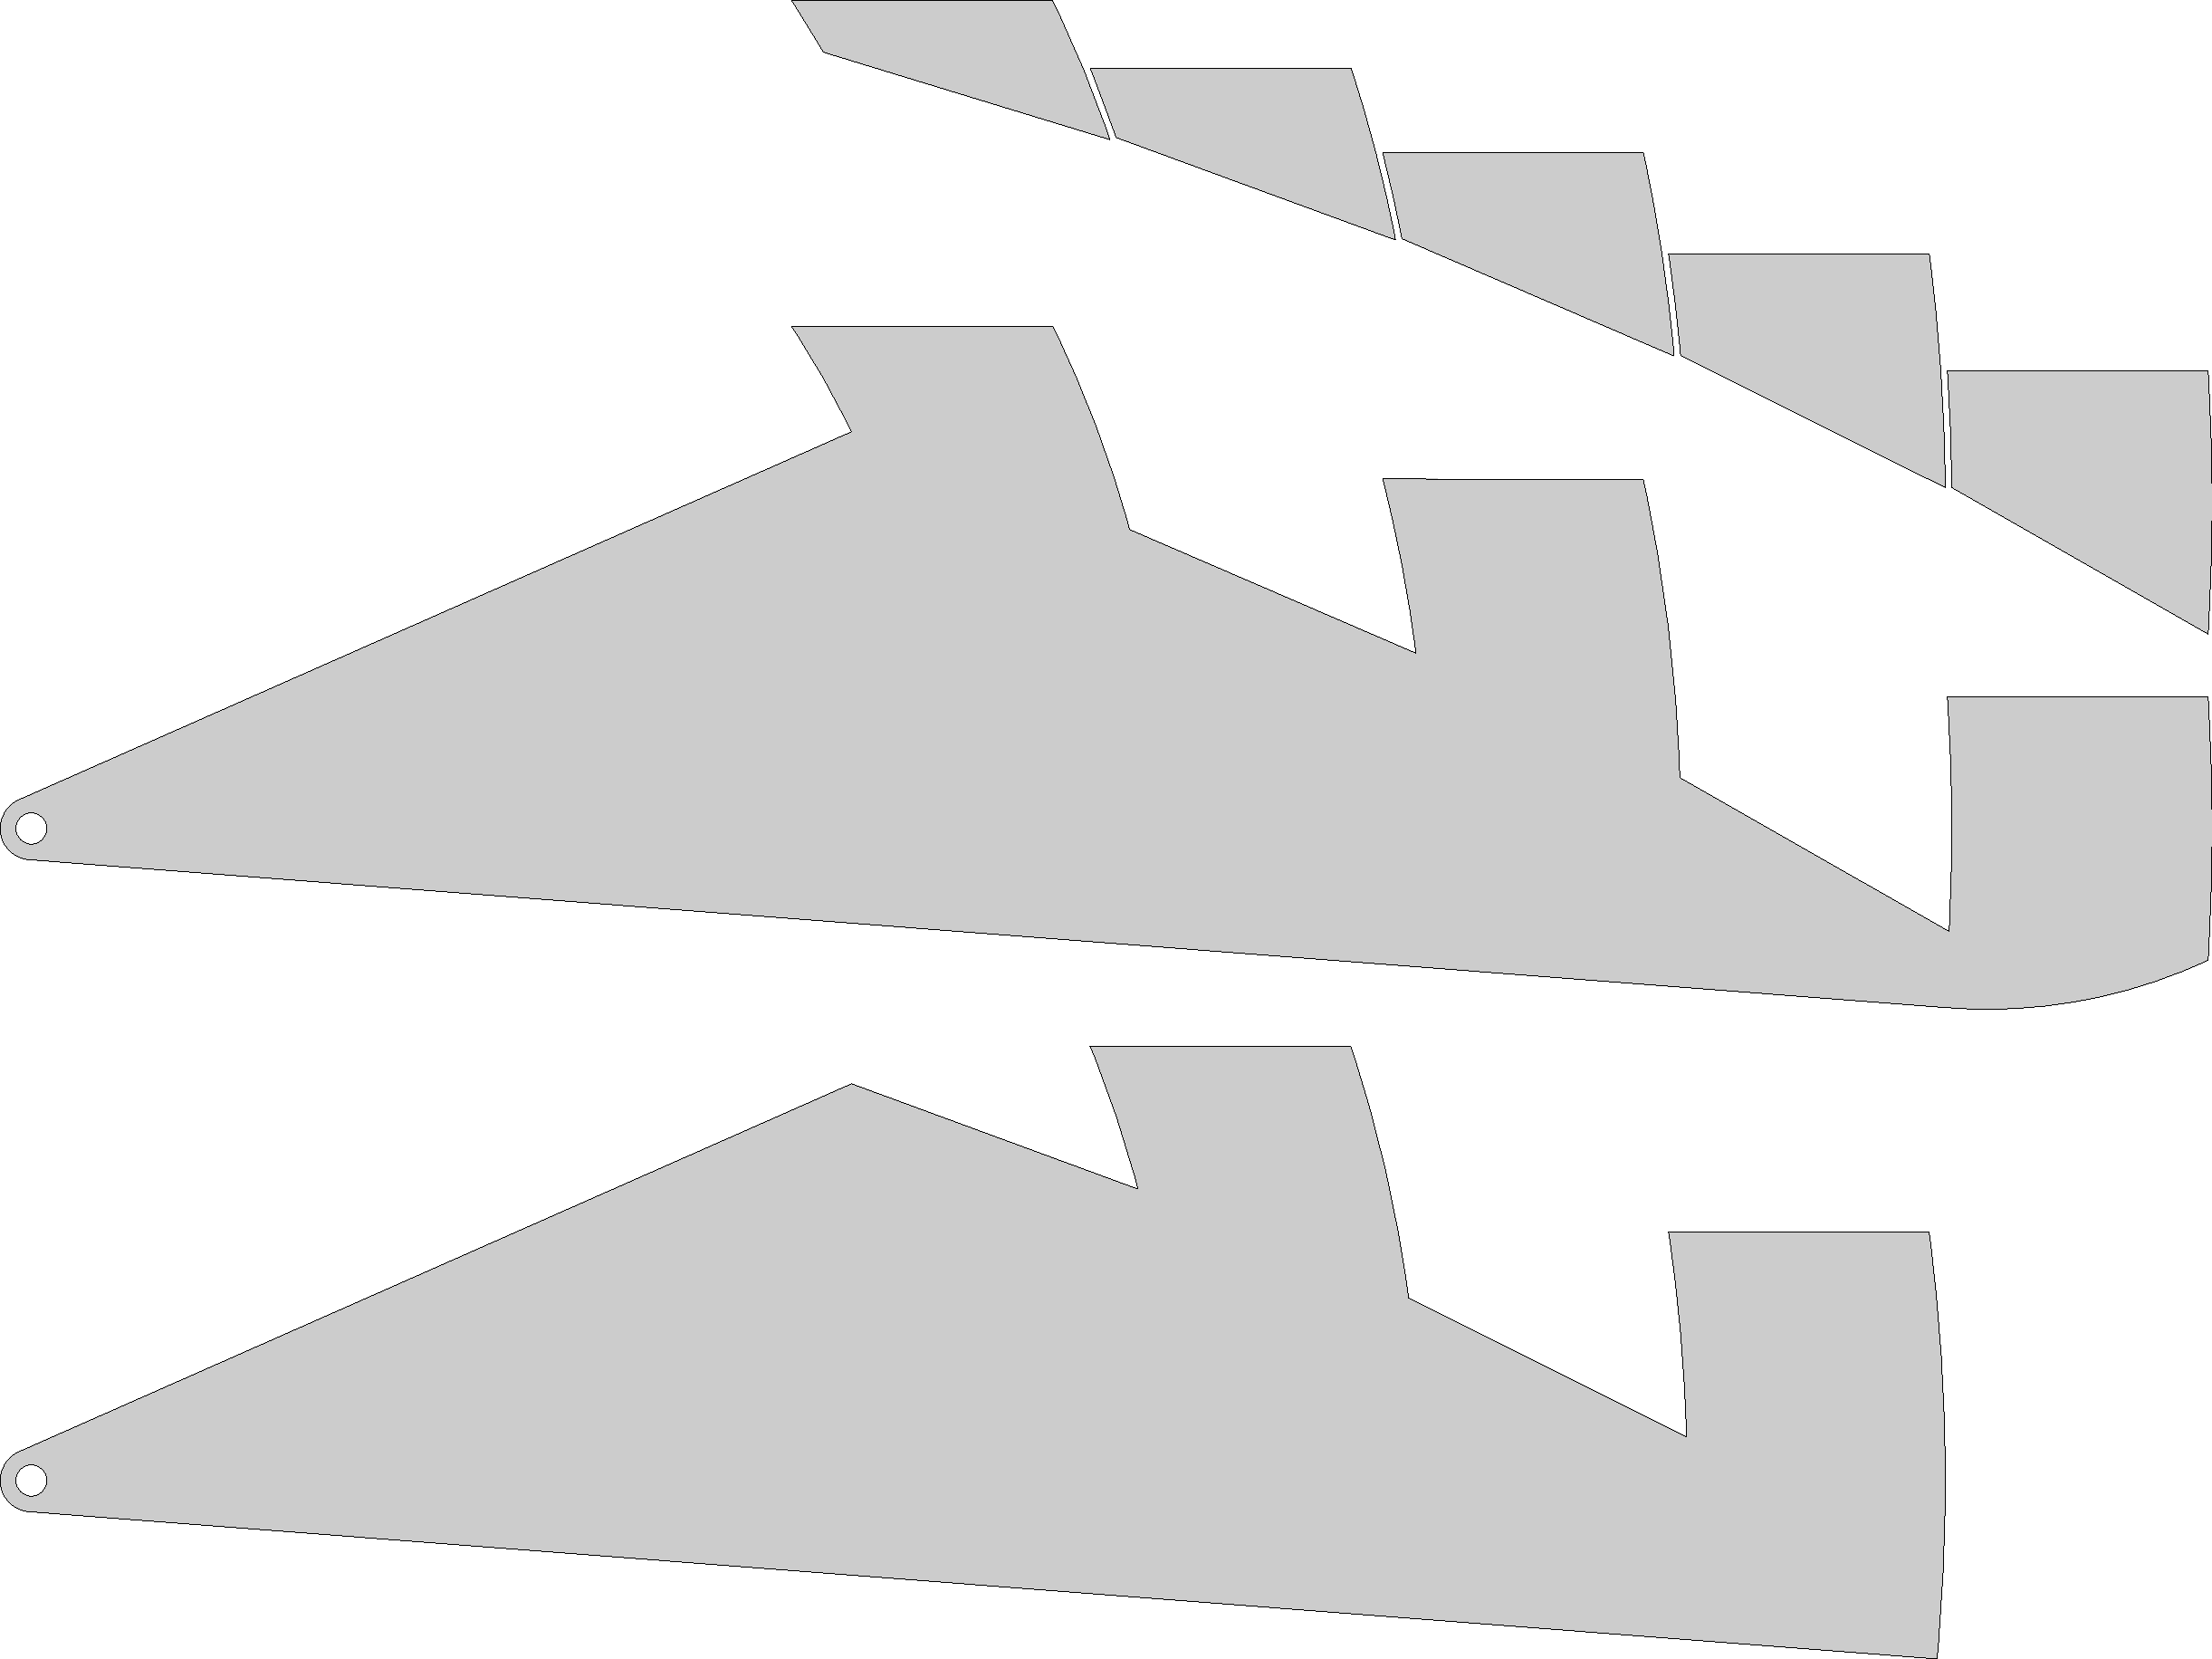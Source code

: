 //--------------------------Unit Specific, User Tunable Parameters-------------------------//
unitsize(1inch);
real paperwidth=24inches;
real paperheight=12inches;
size(paperwidth,paperheight,IgnoreAspect);

// Biological data for user, in decreasing order of importance
// Default values are taken from Drew Wagner's hands.
real averageFingerLength = 4; // Fingers straight out, knuckle to fingertips, not including thumb.
real comfortableKeySpan = 7; // Splay your fingers, measure distance from Pinkytip to Thumbtip. 
real fingerWidth = 5/8; // The width of your middle fingertip

// Keyboard Construction Parameters
real keyboardDepth= 18; // Make larger for more uniform key travel, but deeper keyboard
real mainShaftDiameter = .24;
real mainBearingDiameter = 0.5;
real mainShaftSurroundingMaterialThickness = 3/8;  // Make larger for more material around bearing.
real caseThickness = 0.25;
real keyGap = .05; 
real bottomTouchpointHeight = 0; // Height of bottom touchpoint relative to rotation axis.

//--------------------------Derived Parameters-------------------------//
//  Everything below is relative to the above parameters, thus independent of units.
//  Most of these derived parameters are tuned for a keyboard is ergonomic
//  for Drew's Hands.  If you are not Drew, set Biological Data before tuning these.

int rowCount = 5; // The number of rows in the keyboard.
real radialKeyGap = keyGap;// If the adjacent keys rub front-back, increase this 
real caseGap = radialKeyGap*2;

pair touchpointStart = (keyboardDepth
		-2*caseThickness
		-mainBearingDiameter/2 
		-mainShaftSurroundingMaterialThickness
		-caseGap
		,bottomTouchpointHeight);  // Location of the top front of the lowermost touch point
real rotationDistanceAtFront = 1.5*fingerWidth;  // Change this to modify how far the keys travel
real touchpointLength = 0.5*averageFingerLength;  // Depth of each touchpoint (larger for more piano-like keys)

real frontKeySupportSize = touchpointLength/3;

real depressedLedge = fingerWidth/8;  // When sliding a chord, how far your finger drops to next key

//pair eyeLocation = touchpointStart + (forearmLength,eyeHeight); // Used in visibility gap computations.
real sidewaysVisibilityTolerance = 1.5*radialKeyGap;  // Increase if bottom of an adjacent touchpoint is visible when a key is depressed.
real frontbackVisibilityTolerance = 1.5*radialKeyGap;  // Increase if bottom of the next higher row is visible when a key is depressed.

real keyTravelAngle = degrees(rotationDistanceAtFront/abs(touchpointStart));

//--------------------------Subroutines-------------------------//
import graph;
path slot(pair c1, pair c2, real r)
{
	real l = abs(c2-c1);
	path p = arc((0,0),r,90,270,CCW)--arc((l,0),r,270,90,CCW)--cycle;
	p = rotate(degrees(c2-c1))*p;
	p = shift(c1)*p;
	return p;
};

pair rotate_up_to_new_height(real h, pair p){
	assert(p.y<h, "Height Cannot Be Achieved; Keyboard is probably silly tall; Try Lower Key Travel");
	real r = abs(p);
	// r*sin(theta)=h
	real theta = asin(h/r);
	return (r*cos(theta),h);
}

struct Touchpoint{
	pair bottomfront;
	pair topfront;
	pair topback;
	pair bottomback;
	path p;
	
	static Touchpoint Touchpoint(pair prevUpperLeftCorner, bool isFirst=false)
	{
		Touchpoint tp = new Touchpoint;
		//pair prevUpperLeftCorner = previousTouchpoint.topback;
		real rFront = abs(prevUpperLeftCorner)-radialKeyGap;

		// Compute the top, front corner of the touchpoint
		pair topfront = prevUpperLeftCorner - unit(prevUpperLeftCorner)*radialKeyGap;
		topfront = rotate_up_to_new_height(prevUpperLeftCorner.y+depressedLedge, topfront);
		topfront = rotate(keyTravelAngle)*topfront;

		// The top, back corner of the touchpoint
		pair topback = topfront - (touchpointLength, 0);
		real rBack = abs(topback);

		// The bottom, back corner of the touchpoint
		pair bottomback = rotate(-keyTravelAngle)*topback;
		bottomback = rotate(-degrees(sidewaysVisibilityTolerance/rBack))*bottomback;

		// The bottom, front of the touchpoint. 
		// Needs to be low enough to not be visible when the row in front is depressed.
		pair bottomfront = prevUpperLeftCorner - unit(prevUpperLeftCorner)*radialKeyGap;
		if(isFirst==false)	bottomfront = rotate(-keyTravelAngle)*bottomfront;
		bottomfront = rotate(-degrees(frontbackVisibilityTolerance/rFront))*bottomfront;

		tp.bottomfront = bottomfront;
		tp.topfront = topfront;
		tp.topback = topback;
		tp.bottomback = bottomback;
		tp.p = arc((0,0),bottomfront,topfront,CCW)--arc((0,0),topback,bottomback,CW)--cycle;	
		return tp;
	}

	static Touchpoint Touchpoint(Touchpoint previousTouchpoint)
	{
		Touchpoint tp = Touchpoint(previousTouchpoint.topback);	
		return tp;
	}
}
from Touchpoint unravel Touchpoint;

path arc_with_radius(pair a, pair b, real r){
	assert(r>abs(b-a)/2, "Requested r is too small to be achievable");
	pair mp = (a+b)/2;
	real h = sqrt(r^2 - abs(mp-a)^2);
	pair center = rotate(90)*unit(b-a)*h + mp;
	return arc(center, a, b, CCW);
}

// Use Thales' theorem to find the two tangents from a point to a circle.
pair[] tangents_to_circle(pair c, real r, pair p){
	assert(abs(p-c)>r, "point p must be outside the circle!");
	path temp = circle((p-c)/2, abs((p-c)/2));
	pair[] intersections = intersectionpoints(circle(c,r), temp);
	return intersections;
}

struct Body
{
	// Row indexing is zero-based, starting at lowest row.
	path oddPath; 
	path evenPath; 
	// The path for the key, including cutouts.
	path[] oddPathFinal;
	path[] evenPathFinal;
	void operator init(Touchpoint[] tps)
	{
		path oddPath; 
		path evenPath; 
		// The start point and end points of the part of the path that defines the key supports and cutout.
		pair keysPathStart; 
		pair keysPathEnd;


		// Handle the bottom touchpoint row.
		{
			Touchpoint tp = tps[0];
			Touchpoint tpAbove = tps[1];
			keysPathStart= tp.bottomback;
			keysPathStart = rotate(-keyTravelAngle + degrees(-frontKeySupportSize/abs(keysPathStart)))*keysPathStart;
			keysPathStart = unit(keysPathStart)*abs(tpAbove.topfront);  
			evenPath = arc_with_radius(keysPathStart, tp.bottomfront, touchpointLength*2);
			evenPath = evenPath--arc((0,0),tp.bottomfront,tp.topfront,CCW)--tp.topback;
			oddPath = arc((0,0),keysPathStart,tpAbove.topfront);
		}

		// Handle the middle touchpoint rows.
		for(int i=1; i<rowCount-1; ++i)
		{
			Touchpoint tpBelow = tps[i-1];
			Touchpoint tp = tps[i];
			Touchpoint tpAbove = tps[i+1];

			pair p1, p2, p3, p4;
			p1 = tpBelow.topback;
			p4 = tpAbove.topfront;
			
			// We ether need a cutout out make room for the adjacent touchpoints...
			p2 = rotate(-keyTravelAngle)*tp.bottomfront;
			p3 = rotate(-keyTravelAngle)*tp.bottomback;
			pair offsetDirection = unit(rotate(-90)*(p2-p3));
			p2 += keyGap*offsetDirection;
			p3 += keyGap*offsetDirection;
			p2 += (p2-p3);  // Extend to make intersection with circle easier.
			p3 += (p3-p2);  // Extend to make intersection with circle easier.
			real rBelow = abs(tpBelow.topback);
			real rAbove = abs(tpAbove.topfront);
			p2 = intersectionpoint(p2--p3, circle((0,0),rBelow));
			p3 = intersectionpoint(p2--p3, circle((0,0),rAbove));
			path cutout = arc((0,0),p1,p2,CW)--arc((0,0),p3,p4,CCW);

			//... or we need the top of the current touchpoint.
			path top = tp.topfront--tp.topback;

			if(i%2==0) 
			{
				evenPath = evenPath & top;
				oddPath = oddPath & cutout;
			}else{
				evenPath = evenPath & cutout;
				oddPath = oddPath & top;
			}
		}

		// Handle the top touchpoint row.
		{
			int i = rowCount-1;
			Touchpoint tpBelow = tps[i-1];
			Touchpoint tp = tps[i];

			pair p1, p2, p3, p4;
			p1 = tpBelow.topback;
			
			p2 = rotate(-keyTravelAngle)*tp.bottomfront;
			p3 = rotate(-keyTravelAngle)*tp.bottomback;
			pair offsetDirection = unit(rotate(-90)*(p2-p3));
			p2 += keyGap*offsetDirection;
			p3 += keyGap*offsetDirection;
			p2 += (p2-p3);  // Extend to make intersection with circle easier.
			p3 += (p3-p2);  // Extend to make intersection with circle easier.
			real rBelow = abs(tpBelow.topback);
			real r = abs(tp.topback);
			p2 = intersectionpoint(p2--p3, circle((0,0),rBelow));
			p3 = intersectionpoint(p2--p3, circle((0,0),r));
			path cutout = arc((0,0),p1,p2,CW)--p3;
			keysPathEnd= p3;

			//... or we need the top and back of the current touchpoint.
			path top = tp.topfront--arc((0,0),tp.topback,keysPathEnd,CW);

			if(i%2==0) 
			{
				evenPath = evenPath--top;
				oddPath = oddPath--cutout;
			}else{
				evenPath = evenPath--cutout;
				oddPath = oddPath--top;
			}
		}
		
		// The rest of the body of the key, common to both parts.
		path commonPath;
		pair tangent1 = tangents_to_circle((0,0), mainShaftDiameter, keysPathEnd)[0];
		pair tangent2 = tangents_to_circle((0,0), mainShaftDiameter/2 + mainShaftDiameter/2, keysPathStart)[1];
		commonPath = keysPathEnd--arc((0,0),tangent1,tangent2,CCW)--keysPathStart;
		oddPath = oddPath & commonPath & cycle;
		evenPath = evenPath & commonPath & cycle;

		this.oddPath = oddPath;
		this.evenPath = evenPath;

		// The hole for the bearing.
		path hole = scale(mainShaftDiameter/2)*unitcircle;

		this.oddPathFinal = oddPath^^hole;
		this.evenPathFinal = evenPath^^hole;
	}
}
from Body unravel Body;
	
//--------------------------Generate all paths, no duplication-------------------------//
Touchpoint[] touchpoints;
touchpoints[0] = Touchpoint(touchpointStart);
for(int i=1; i<rowCount; ++i)
{
	touchpoints[i] = Touchpoint(touchpoints[i-1]);
}
Body body = Body(touchpoints);

//--------------------------Drawing, with duplication of replicate parts-------------------------//

pen cutpen = black+linewidth(.001inches);
pen fillpen = evenodd + 0.8*white;

for(Touchpoint t:touchpoints)
{
	filldraw(shift((0,2.5))*t.p, fillpen, cutpen);
}
filldraw(shift((0,0))*body.evenPathFinal,fillpen,cutpen);
filldraw(shift((0,-5))*body.oddPathFinal,fillpen,cutpen);

